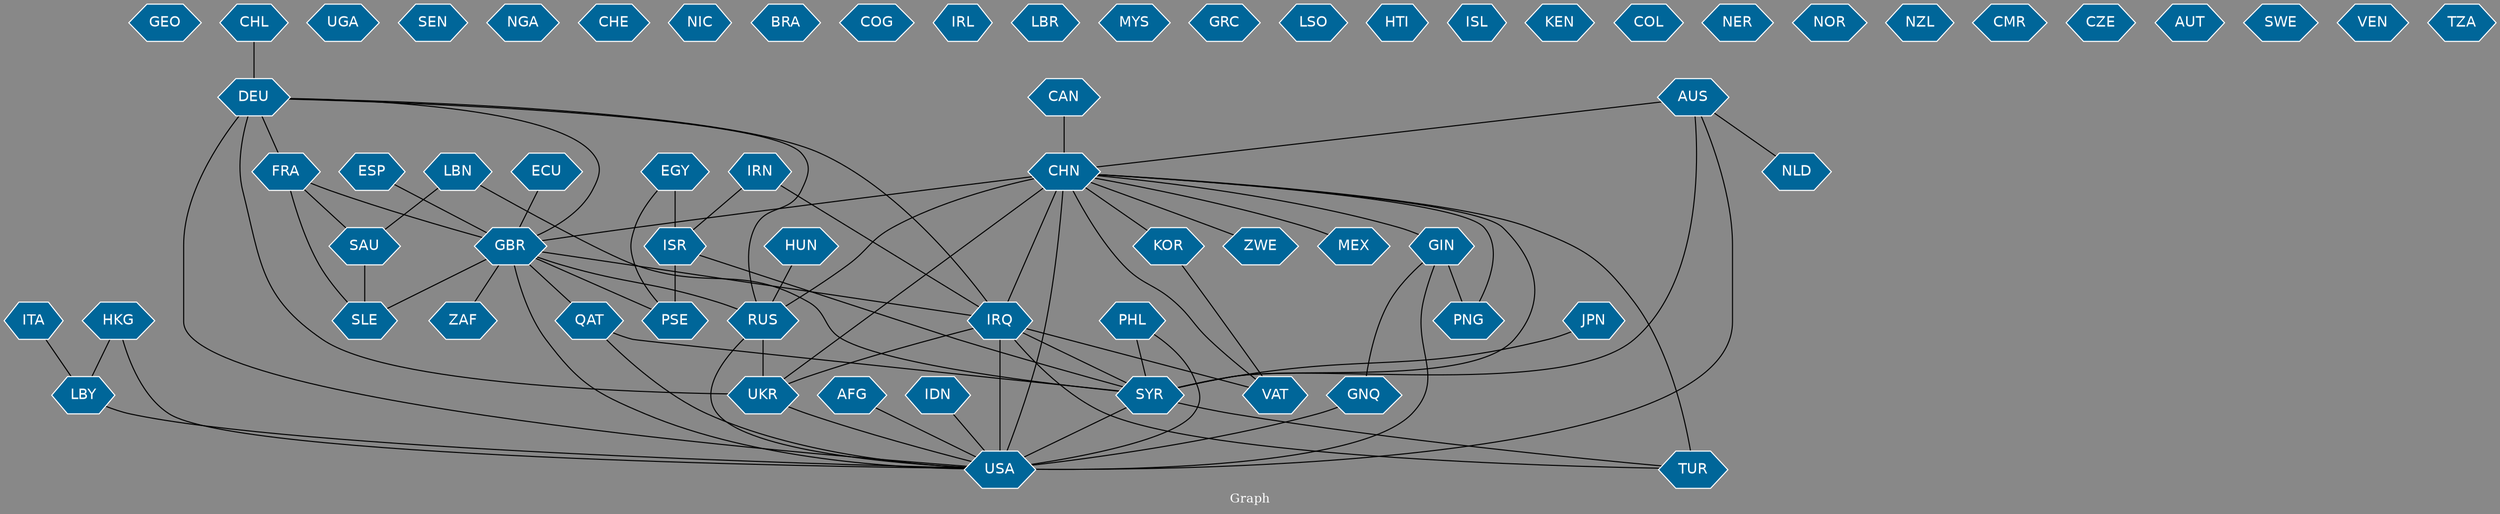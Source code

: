 // Countries together in item graph
graph {
	graph [bgcolor="#888888" fontcolor=white fontsize=12 label="Graph" outputorder=edgesfirst overlap=prism]
	node [color=white fillcolor="#006699" fontcolor=white fontname=Helvetica shape=hexagon style=filled]
	edge [arrowhead=open color=black fontcolor=white fontname=Courier fontsize=12]
		GEO [label=GEO]
		USA [label=USA]
		UKR [label=UKR]
		UGA [label=UGA]
		SEN [label=SEN]
		RUS [label=RUS]
		TUR [label=TUR]
		ISR [label=ISR]
		PSE [label=PSE]
		AUS [label=AUS]
		NLD [label=NLD]
		CHN [label=CHN]
		NGA [label=NGA]
		DEU [label=DEU]
		GBR [label=GBR]
		CHE [label=CHE]
		NIC [label=NIC]
		BRA [label=BRA]
		COG [label=COG]
		HUN [label=HUN]
		IRQ [label=IRQ]
		SYR [label=SYR]
		FRA [label=FRA]
		VAT [label=VAT]
		LBY [label=LBY]
		QAT [label=QAT]
		IRL [label=IRL]
		ESP [label=ESP]
		IRN [label=IRN]
		EGY [label=EGY]
		CAN [label=CAN]
		PHL [label=PHL]
		AFG [label=AFG]
		LBR [label=LBR]
		GIN [label=GIN]
		PNG [label=PNG]
		ECU [label=ECU]
		LBN [label=LBN]
		SAU [label=SAU]
		KOR [label=KOR]
		MYS [label=MYS]
		ZAF [label=ZAF]
		GRC [label=GRC]
		GNQ [label=GNQ]
		LSO [label=LSO]
		SLE [label=SLE]
		CHL [label=CHL]
		HTI [label=HTI]
		ISL [label=ISL]
		IDN [label=IDN]
		HKG [label=HKG]
		KEN [label=KEN]
		JPN [label=JPN]
		ITA [label=ITA]
		COL [label=COL]
		NER [label=NER]
		NOR [label=NOR]
		ZWE [label=ZWE]
		NZL [label=NZL]
		CMR [label=CMR]
		MEX [label=MEX]
		CZE [label=CZE]
		AUT [label=AUT]
		SWE [label=SWE]
		VEN [label=VEN]
		TZA [label=TZA]
			HKG -- USA [weight=2]
			IDN -- USA [weight=1]
			SYR -- USA [weight=8]
			DEU -- UKR [weight=2]
			ISR -- PSE [weight=41]
			SYR -- TUR [weight=1]
			DEU -- RUS [weight=2]
			PHL -- USA [weight=1]
			CHN -- MEX [weight=1]
			FRA -- GBR [weight=1]
			CHN -- USA [weight=8]
			EGY -- PSE [weight=2]
			IRN -- IRQ [weight=1]
			AUS -- USA [weight=1]
			QAT -- USA [weight=1]
			AUS -- SYR [weight=1]
			CHN -- GBR [weight=1]
			DEU -- FRA [weight=1]
			GIN -- PNG [weight=1]
			CHN -- IRQ [weight=1]
			GIN -- GNQ [weight=1]
			IRQ -- USA [weight=13]
			LBN -- SAU [weight=1]
			IRQ -- UKR [weight=1]
			CHN -- TUR [weight=3]
			EGY -- ISR [weight=2]
			CHN -- VAT [weight=1]
			GIN -- USA [weight=1]
			QAT -- SYR [weight=1]
			HUN -- RUS [weight=1]
			CHN -- ZWE [weight=1]
			GNQ -- USA [weight=1]
			PHL -- SYR [weight=2]
			GBR -- IRQ [weight=3]
			SAU -- SLE [weight=2]
			AFG -- USA [weight=6]
			CAN -- CHN [weight=1]
			FRA -- SAU [weight=1]
			GBR -- SLE [weight=1]
			KOR -- VAT [weight=1]
			GBR -- QAT [weight=2]
			CHN -- RUS [weight=2]
			JPN -- SYR [weight=1]
			RUS -- USA [weight=7]
			CHN -- UKR [weight=1]
			LBN -- SYR [weight=3]
			UKR -- USA [weight=5]
			RUS -- UKR [weight=44]
			IRN -- ISR [weight=2]
			IRQ -- SYR [weight=2]
			DEU -- IRQ [weight=1]
			LBY -- USA [weight=2]
			GBR -- PSE [weight=2]
			ECU -- GBR [weight=4]
			ESP -- GBR [weight=2]
			DEU -- USA [weight=3]
			CHN -- SYR [weight=1]
			GBR -- RUS [weight=1]
			HKG -- LBY [weight=2]
			CHN -- PNG [weight=1]
			CHL -- DEU [weight=1]
			CHN -- GIN [weight=1]
			AUS -- CHN [weight=1]
			CHN -- KOR [weight=1]
			DEU -- GBR [weight=1]
			IRQ -- VAT [weight=1]
			GBR -- USA [weight=2]
			FRA -- SLE [weight=1]
			GBR -- ZAF [weight=2]
			IRQ -- TUR [weight=1]
			ITA -- LBY [weight=1]
			AUS -- NLD [weight=1]
			ISR -- SYR [weight=1]
}